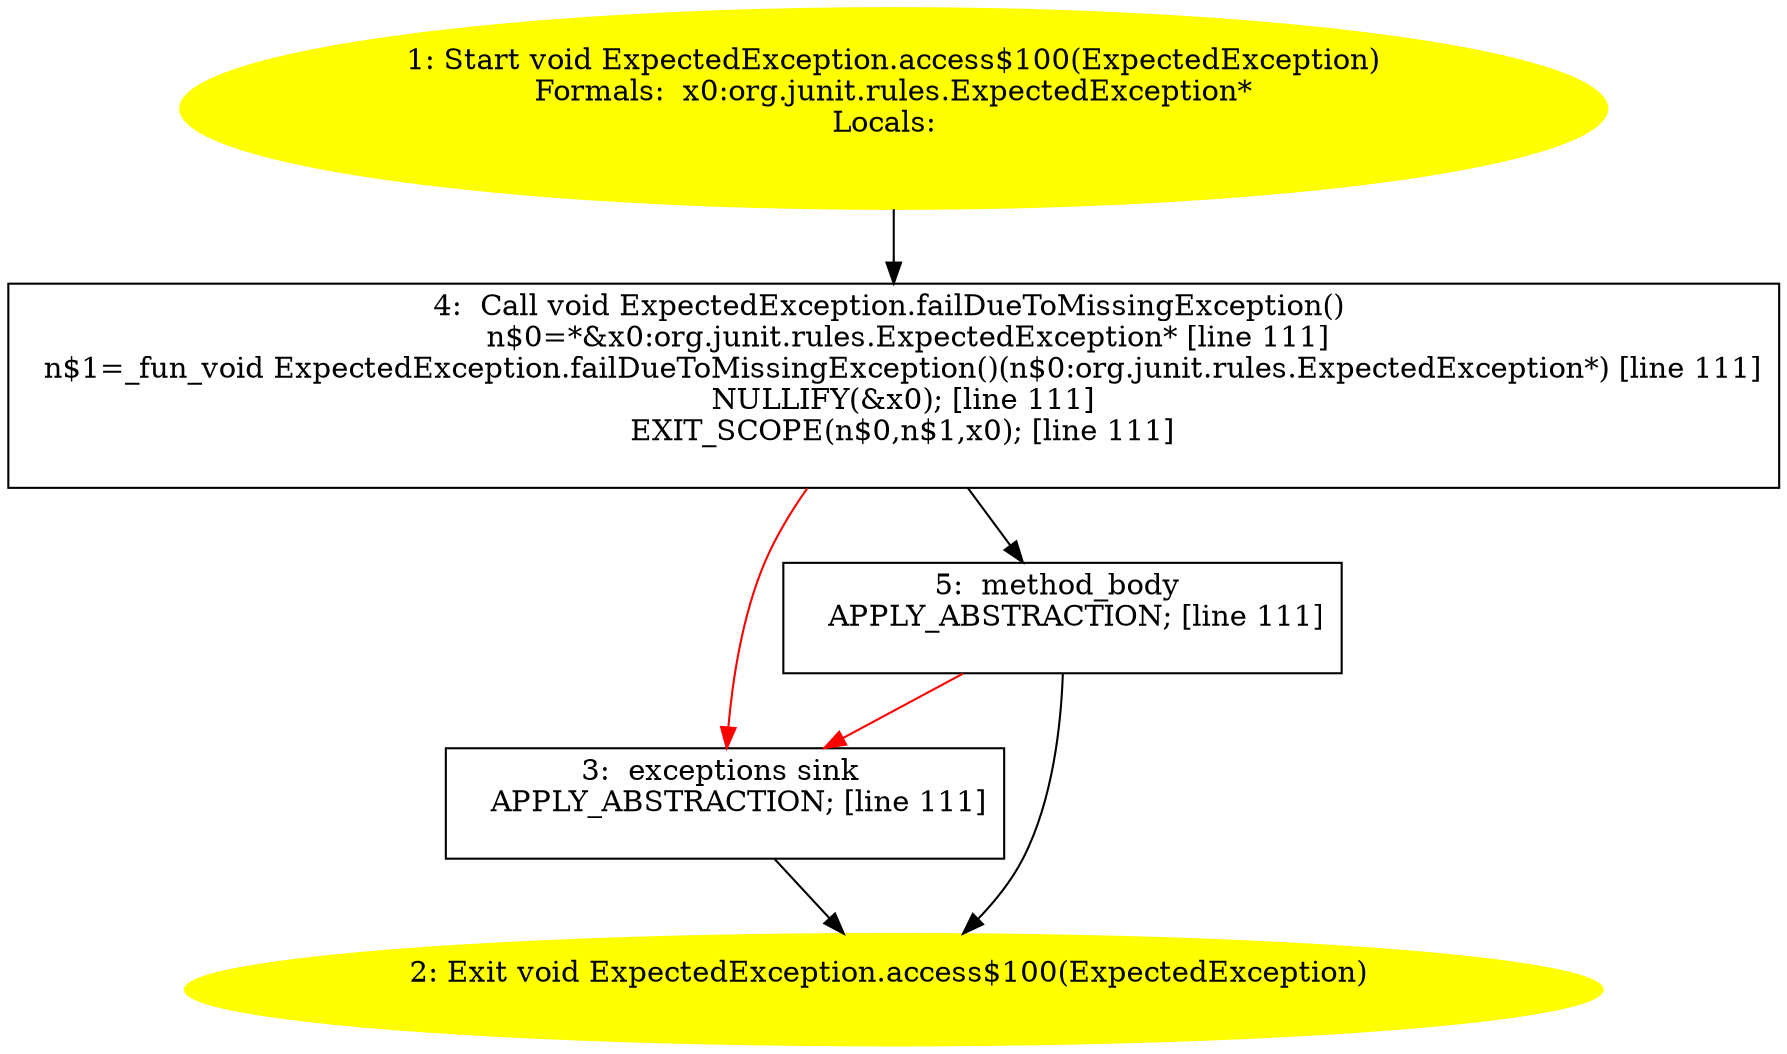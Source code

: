 /* @generated */
digraph cfg {
"org.junit.rules.ExpectedException.access$100(org.junit.rules.ExpectedException):void.47731e6a9c1a886e8c39432972376a12_1" [label="1: Start void ExpectedException.access$100(ExpectedException)\nFormals:  x0:org.junit.rules.ExpectedException*\nLocals:  \n  " color=yellow style=filled]
	

	 "org.junit.rules.ExpectedException.access$100(org.junit.rules.ExpectedException):void.47731e6a9c1a886e8c39432972376a12_1" -> "org.junit.rules.ExpectedException.access$100(org.junit.rules.ExpectedException):void.47731e6a9c1a886e8c39432972376a12_4" ;
"org.junit.rules.ExpectedException.access$100(org.junit.rules.ExpectedException):void.47731e6a9c1a886e8c39432972376a12_2" [label="2: Exit void ExpectedException.access$100(ExpectedException) \n  " color=yellow style=filled]
	

"org.junit.rules.ExpectedException.access$100(org.junit.rules.ExpectedException):void.47731e6a9c1a886e8c39432972376a12_3" [label="3:  exceptions sink \n   APPLY_ABSTRACTION; [line 111]\n " shape="box"]
	

	 "org.junit.rules.ExpectedException.access$100(org.junit.rules.ExpectedException):void.47731e6a9c1a886e8c39432972376a12_3" -> "org.junit.rules.ExpectedException.access$100(org.junit.rules.ExpectedException):void.47731e6a9c1a886e8c39432972376a12_2" ;
"org.junit.rules.ExpectedException.access$100(org.junit.rules.ExpectedException):void.47731e6a9c1a886e8c39432972376a12_4" [label="4:  Call void ExpectedException.failDueToMissingException() \n   n$0=*&x0:org.junit.rules.ExpectedException* [line 111]\n  n$1=_fun_void ExpectedException.failDueToMissingException()(n$0:org.junit.rules.ExpectedException*) [line 111]\n  NULLIFY(&x0); [line 111]\n  EXIT_SCOPE(n$0,n$1,x0); [line 111]\n " shape="box"]
	

	 "org.junit.rules.ExpectedException.access$100(org.junit.rules.ExpectedException):void.47731e6a9c1a886e8c39432972376a12_4" -> "org.junit.rules.ExpectedException.access$100(org.junit.rules.ExpectedException):void.47731e6a9c1a886e8c39432972376a12_5" ;
	 "org.junit.rules.ExpectedException.access$100(org.junit.rules.ExpectedException):void.47731e6a9c1a886e8c39432972376a12_4" -> "org.junit.rules.ExpectedException.access$100(org.junit.rules.ExpectedException):void.47731e6a9c1a886e8c39432972376a12_3" [color="red" ];
"org.junit.rules.ExpectedException.access$100(org.junit.rules.ExpectedException):void.47731e6a9c1a886e8c39432972376a12_5" [label="5:  method_body \n   APPLY_ABSTRACTION; [line 111]\n " shape="box"]
	

	 "org.junit.rules.ExpectedException.access$100(org.junit.rules.ExpectedException):void.47731e6a9c1a886e8c39432972376a12_5" -> "org.junit.rules.ExpectedException.access$100(org.junit.rules.ExpectedException):void.47731e6a9c1a886e8c39432972376a12_2" ;
	 "org.junit.rules.ExpectedException.access$100(org.junit.rules.ExpectedException):void.47731e6a9c1a886e8c39432972376a12_5" -> "org.junit.rules.ExpectedException.access$100(org.junit.rules.ExpectedException):void.47731e6a9c1a886e8c39432972376a12_3" [color="red" ];
}
